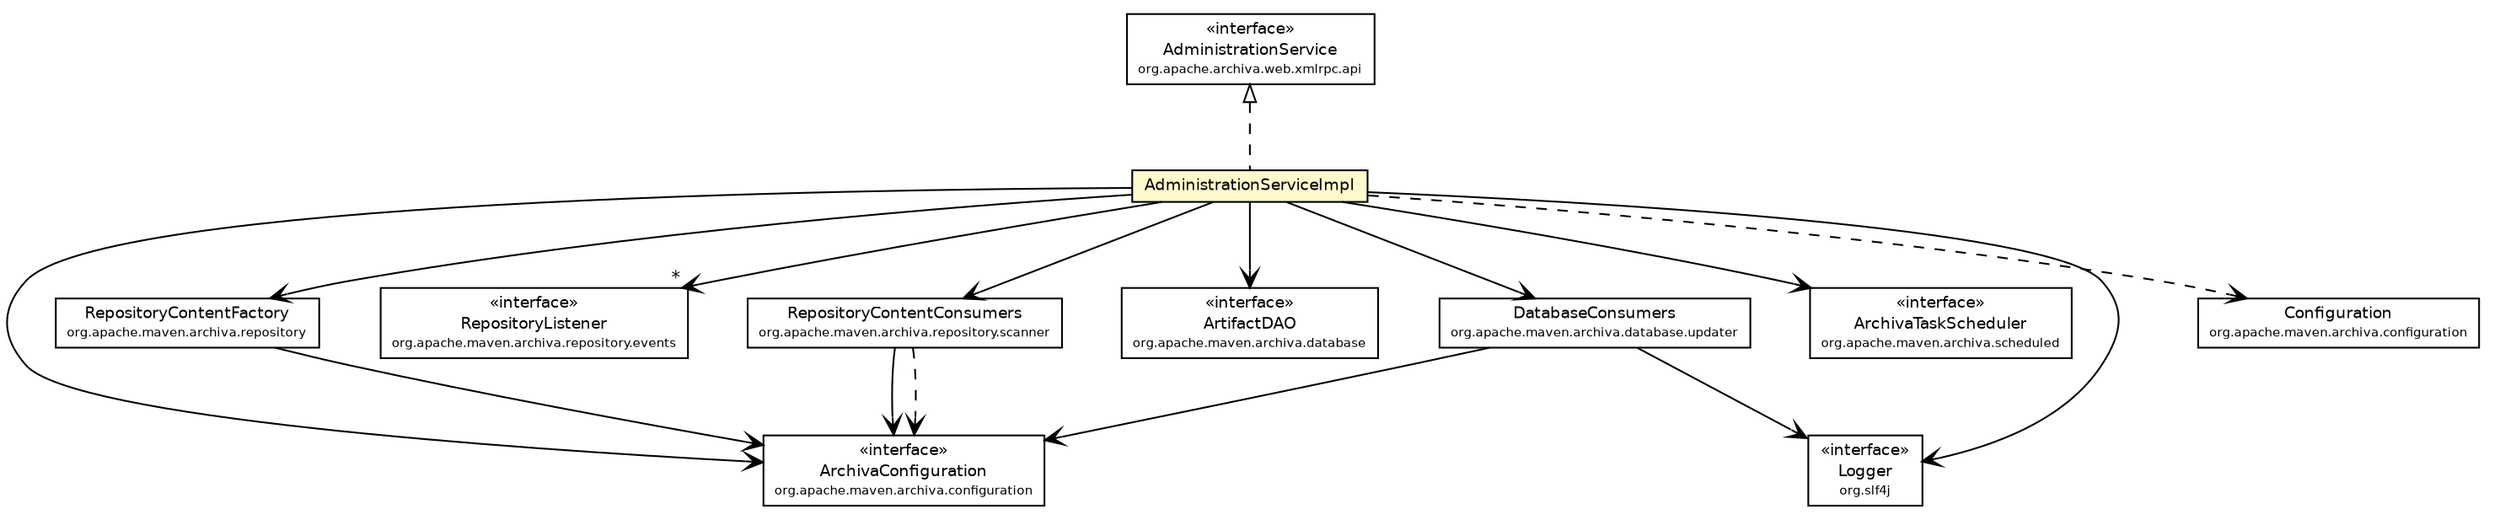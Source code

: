 #!/usr/local/bin/dot
#
# Class diagram 
# Generated by UmlGraph version 4.6 (http://www.spinellis.gr/sw/umlgraph)
#

digraph G {
	edge [fontname="Helvetica",fontsize=10,labelfontname="Helvetica",labelfontsize=10];
	node [fontname="Helvetica",fontsize=10,shape=plaintext];
	// org.apache.maven.archiva.configuration.ArchivaConfiguration
	c166975 [label=<<table border="0" cellborder="1" cellspacing="0" cellpadding="2" port="p" href="../../../../maven/archiva/configuration/ArchivaConfiguration.html">
		<tr><td><table border="0" cellspacing="0" cellpadding="1">
			<tr><td> &laquo;interface&raquo; </td></tr>
			<tr><td> ArchivaConfiguration </td></tr>
			<tr><td><font point-size="7.0"> org.apache.maven.archiva.configuration </font></td></tr>
		</table></td></tr>
		</table>>, fontname="Helvetica", fontcolor="black", fontsize=9.0];
	// org.apache.maven.archiva.repository.RepositoryContentFactory
	c167036 [label=<<table border="0" cellborder="1" cellspacing="0" cellpadding="2" port="p" href="../../../../maven/archiva/repository/RepositoryContentFactory.html">
		<tr><td><table border="0" cellspacing="0" cellpadding="1">
			<tr><td> RepositoryContentFactory </td></tr>
			<tr><td><font point-size="7.0"> org.apache.maven.archiva.repository </font></td></tr>
		</table></td></tr>
		</table>>, fontname="Helvetica", fontcolor="black", fontsize=9.0];
	// org.apache.maven.archiva.repository.events.RepositoryListener
	c167041 [label=<<table border="0" cellborder="1" cellspacing="0" cellpadding="2" port="p" href="../../../../maven/archiva/repository/events/RepositoryListener.html">
		<tr><td><table border="0" cellspacing="0" cellpadding="1">
			<tr><td> &laquo;interface&raquo; </td></tr>
			<tr><td> RepositoryListener </td></tr>
			<tr><td><font point-size="7.0"> org.apache.maven.archiva.repository.events </font></td></tr>
		</table></td></tr>
		</table>>, fontname="Helvetica", fontcolor="black", fontsize=9.0];
	// org.apache.maven.archiva.repository.scanner.RepositoryContentConsumers
	c167070 [label=<<table border="0" cellborder="1" cellspacing="0" cellpadding="2" port="p" href="../../../../maven/archiva/repository/scanner/RepositoryContentConsumers.html">
		<tr><td><table border="0" cellspacing="0" cellpadding="1">
			<tr><td> RepositoryContentConsumers </td></tr>
			<tr><td><font point-size="7.0"> org.apache.maven.archiva.repository.scanner </font></td></tr>
		</table></td></tr>
		</table>>, fontname="Helvetica", fontcolor="black", fontsize=9.0];
	// org.apache.maven.archiva.database.ArtifactDAO
	c167096 [label=<<table border="0" cellborder="1" cellspacing="0" cellpadding="2" port="p" href="../../../../maven/archiva/database/ArtifactDAO.html">
		<tr><td><table border="0" cellspacing="0" cellpadding="1">
			<tr><td> &laquo;interface&raquo; </td></tr>
			<tr><td> ArtifactDAO </td></tr>
			<tr><td><font point-size="7.0"> org.apache.maven.archiva.database </font></td></tr>
		</table></td></tr>
		</table>>, fontname="Helvetica", fontcolor="black", fontsize=9.0];
	// org.apache.maven.archiva.database.updater.DatabaseConsumers
	c167143 [label=<<table border="0" cellborder="1" cellspacing="0" cellpadding="2" port="p" href="../../../../maven/archiva/database/updater/DatabaseConsumers.html">
		<tr><td><table border="0" cellspacing="0" cellpadding="1">
			<tr><td> DatabaseConsumers </td></tr>
			<tr><td><font point-size="7.0"> org.apache.maven.archiva.database.updater </font></td></tr>
		</table></td></tr>
		</table>>, fontname="Helvetica", fontcolor="black", fontsize=9.0];
	// org.apache.maven.archiva.scheduled.ArchivaTaskScheduler
	c167178 [label=<<table border="0" cellborder="1" cellspacing="0" cellpadding="2" port="p" href="../../../../maven/archiva/scheduled/ArchivaTaskScheduler.html">
		<tr><td><table border="0" cellspacing="0" cellpadding="1">
			<tr><td> &laquo;interface&raquo; </td></tr>
			<tr><td> ArchivaTaskScheduler </td></tr>
			<tr><td><font point-size="7.0"> org.apache.maven.archiva.scheduled </font></td></tr>
		</table></td></tr>
		</table>>, fontname="Helvetica", fontcolor="black", fontsize=9.0];
	// org.apache.archiva.web.xmlrpc.api.AdministrationService
	c167302 [label=<<table border="0" cellborder="1" cellspacing="0" cellpadding="2" port="p" href="../api/AdministrationService.html">
		<tr><td><table border="0" cellspacing="0" cellpadding="1">
			<tr><td> &laquo;interface&raquo; </td></tr>
			<tr><td> AdministrationService </td></tr>
			<tr><td><font point-size="7.0"> org.apache.archiva.web.xmlrpc.api </font></td></tr>
		</table></td></tr>
		</table>>, fontname="Helvetica", fontcolor="black", fontsize=9.0];
	// org.apache.archiva.web.xmlrpc.services.AdministrationServiceImpl
	c167312 [label=<<table border="0" cellborder="1" cellspacing="0" cellpadding="2" port="p" bgcolor="lemonChiffon" href="./AdministrationServiceImpl.html">
		<tr><td><table border="0" cellspacing="0" cellpadding="1">
			<tr><td> AdministrationServiceImpl </td></tr>
		</table></td></tr>
		</table>>, fontname="Helvetica", fontcolor="black", fontsize=9.0];
	//org.apache.archiva.web.xmlrpc.services.AdministrationServiceImpl implements org.apache.archiva.web.xmlrpc.api.AdministrationService
	c167302:p -> c167312:p [dir=back,arrowtail=empty,style=dashed];
	// org.apache.maven.archiva.repository.RepositoryContentFactory NAVASSOC org.apache.maven.archiva.configuration.ArchivaConfiguration
	c167036:p -> c166975:p [taillabel="", label="", headlabel="", fontname="Helvetica", fontcolor="black", fontsize=10.0, color="black", arrowhead=open];
	// org.apache.maven.archiva.repository.scanner.RepositoryContentConsumers NAVASSOC org.apache.maven.archiva.configuration.ArchivaConfiguration
	c167070:p -> c166975:p [taillabel="", label="", headlabel="", fontname="Helvetica", fontcolor="black", fontsize=10.0, color="black", arrowhead=open];
	// org.apache.maven.archiva.database.updater.DatabaseConsumers NAVASSOC org.slf4j.Logger
	c167143:p -> c167314:p [taillabel="", label="", headlabel="", fontname="Helvetica", fontcolor="black", fontsize=10.0, color="black", arrowhead=open];
	// org.apache.maven.archiva.database.updater.DatabaseConsumers NAVASSOC org.apache.maven.archiva.configuration.ArchivaConfiguration
	c167143:p -> c166975:p [taillabel="", label="", headlabel="", fontname="Helvetica", fontcolor="black", fontsize=10.0, color="black", arrowhead=open];
	// org.apache.archiva.web.xmlrpc.services.AdministrationServiceImpl NAVASSOC org.slf4j.Logger
	c167312:p -> c167314:p [taillabel="", label="", headlabel="", fontname="Helvetica", fontcolor="black", fontsize=10.0, color="black", arrowhead=open];
	// org.apache.archiva.web.xmlrpc.services.AdministrationServiceImpl NAVASSOC org.apache.maven.archiva.configuration.ArchivaConfiguration
	c167312:p -> c166975:p [taillabel="", label="", headlabel="", fontname="Helvetica", fontcolor="black", fontsize=10.0, color="black", arrowhead=open];
	// org.apache.archiva.web.xmlrpc.services.AdministrationServiceImpl NAVASSOC org.apache.maven.archiva.repository.scanner.RepositoryContentConsumers
	c167312:p -> c167070:p [taillabel="", label="", headlabel="", fontname="Helvetica", fontcolor="black", fontsize=10.0, color="black", arrowhead=open];
	// org.apache.archiva.web.xmlrpc.services.AdministrationServiceImpl NAVASSOC org.apache.maven.archiva.database.updater.DatabaseConsumers
	c167312:p -> c167143:p [taillabel="", label="", headlabel="", fontname="Helvetica", fontcolor="black", fontsize=10.0, color="black", arrowhead=open];
	// org.apache.archiva.web.xmlrpc.services.AdministrationServiceImpl NAVASSOC org.apache.maven.archiva.repository.RepositoryContentFactory
	c167312:p -> c167036:p [taillabel="", label="", headlabel="", fontname="Helvetica", fontcolor="black", fontsize=10.0, color="black", arrowhead=open];
	// org.apache.archiva.web.xmlrpc.services.AdministrationServiceImpl NAVASSOC org.apache.maven.archiva.database.ArtifactDAO
	c167312:p -> c167096:p [taillabel="", label="", headlabel="", fontname="Helvetica", fontcolor="black", fontsize=10.0, color="black", arrowhead=open];
	// org.apache.archiva.web.xmlrpc.services.AdministrationServiceImpl NAVASSOC org.apache.maven.archiva.scheduled.ArchivaTaskScheduler
	c167312:p -> c167178:p [taillabel="", label="", headlabel="", fontname="Helvetica", fontcolor="black", fontsize=10.0, color="black", arrowhead=open];
	// org.apache.archiva.web.xmlrpc.services.AdministrationServiceImpl NAVASSOC org.apache.maven.archiva.repository.events.RepositoryListener
	c167312:p -> c167041:p [taillabel="", label="", headlabel="*", fontname="Helvetica", fontcolor="black", fontsize=10.0, color="black", arrowhead=open];
	// org.apache.maven.archiva.repository.scanner.RepositoryContentConsumers DEPEND org.apache.maven.archiva.configuration.ArchivaConfiguration
	c167070:p -> c166975:p [taillabel="", label="", headlabel="", fontname="Helvetica", fontcolor="black", fontsize=10.0, color="black", arrowhead=open, style=dashed];
	// org.apache.archiva.web.xmlrpc.services.AdministrationServiceImpl DEPEND org.apache.maven.archiva.configuration.Configuration
	c167312:p -> c167315:p [taillabel="", label="", headlabel="", fontname="Helvetica", fontcolor="black", fontsize=10.0, color="black", arrowhead=open, style=dashed];
	// org.slf4j.Logger
	c167314 [label=<<table border="0" cellborder="1" cellspacing="0" cellpadding="2" port="p" href="http://java.sun.com/j2se/1.4.2/docs/api/org/slf4j/Logger.html">
		<tr><td><table border="0" cellspacing="0" cellpadding="1">
			<tr><td> &laquo;interface&raquo; </td></tr>
			<tr><td> Logger </td></tr>
			<tr><td><font point-size="7.0"> org.slf4j </font></td></tr>
		</table></td></tr>
		</table>>, fontname="Helvetica", fontcolor="black", fontsize=9.0];
	// org.apache.maven.archiva.configuration.Configuration
	c167315 [label=<<table border="0" cellborder="1" cellspacing="0" cellpadding="2" port="p" href="http://java.sun.com/j2se/1.4.2/docs/api/org/apache/maven/archiva/configuration/Configuration.html">
		<tr><td><table border="0" cellspacing="0" cellpadding="1">
			<tr><td> Configuration </td></tr>
			<tr><td><font point-size="7.0"> org.apache.maven.archiva.configuration </font></td></tr>
		</table></td></tr>
		</table>>, fontname="Helvetica", fontcolor="black", fontsize=9.0];
}

